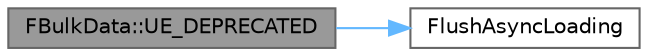 digraph "FBulkData::UE_DEPRECATED"
{
 // INTERACTIVE_SVG=YES
 // LATEX_PDF_SIZE
  bgcolor="transparent";
  edge [fontname=Helvetica,fontsize=10,labelfontname=Helvetica,labelfontsize=10];
  node [fontname=Helvetica,fontsize=10,shape=box,height=0.2,width=0.4];
  rankdir="LR";
  Node1 [id="Node000001",label="FBulkData::UE_DEPRECATED",height=0.2,width=0.4,color="gray40", fillcolor="grey60", style="filled", fontcolor="black",tooltip=" "];
  Node1 -> Node2 [id="edge1_Node000001_Node000002",color="steelblue1",style="solid",tooltip=" "];
  Node2 [id="Node000002",label="FlushAsyncLoading",height=0.2,width=0.4,color="grey40", fillcolor="white", style="filled",URL="$d0/da9/UObjectGlobals_8h.html#a65f8cba8eb9a8dcf5cf9bb2c9b086409",tooltip="Blocks till all pending package/ linker requests are fulfilled."];
}
